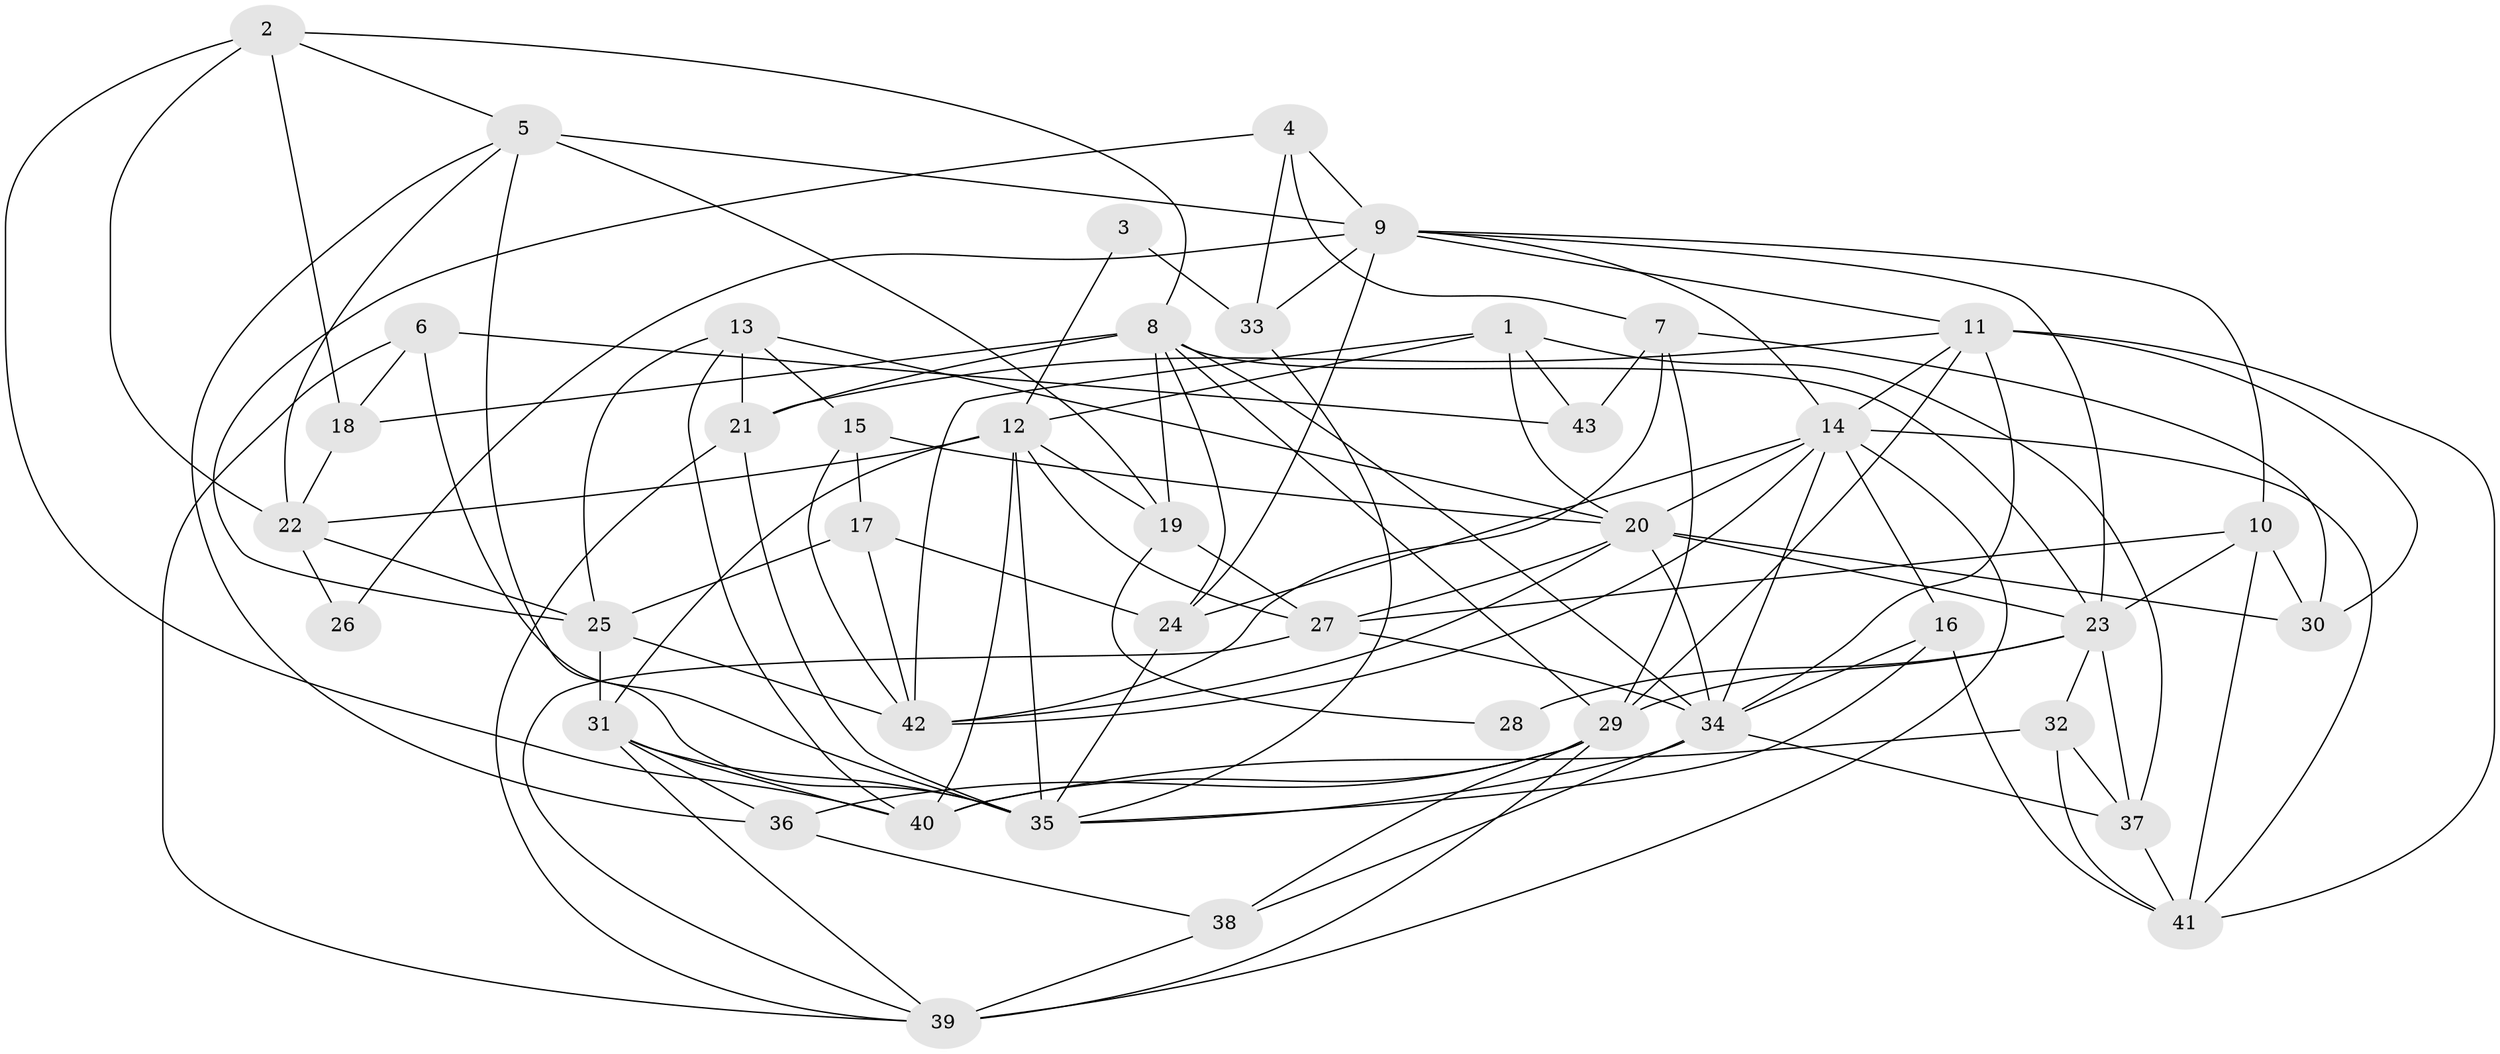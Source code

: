 // original degree distribution, {2: 0.15294117647058825, 3: 0.23529411764705882, 5: 0.2, 8: 0.023529411764705882, 4: 0.2823529411764706, 6: 0.07058823529411765, 7: 0.03529411764705882}
// Generated by graph-tools (version 1.1) at 2025/02/03/09/25 03:02:07]
// undirected, 43 vertices, 119 edges
graph export_dot {
graph [start="1"]
  node [color=gray90,style=filled];
  1;
  2;
  3;
  4;
  5;
  6;
  7;
  8;
  9;
  10;
  11;
  12;
  13;
  14;
  15;
  16;
  17;
  18;
  19;
  20;
  21;
  22;
  23;
  24;
  25;
  26;
  27;
  28;
  29;
  30;
  31;
  32;
  33;
  34;
  35;
  36;
  37;
  38;
  39;
  40;
  41;
  42;
  43;
  1 -- 12 [weight=1.0];
  1 -- 20 [weight=1.0];
  1 -- 37 [weight=1.0];
  1 -- 42 [weight=1.0];
  1 -- 43 [weight=1.0];
  2 -- 5 [weight=1.0];
  2 -- 8 [weight=1.0];
  2 -- 18 [weight=1.0];
  2 -- 22 [weight=1.0];
  2 -- 40 [weight=1.0];
  3 -- 12 [weight=1.0];
  3 -- 33 [weight=1.0];
  4 -- 7 [weight=1.0];
  4 -- 9 [weight=1.0];
  4 -- 25 [weight=1.0];
  4 -- 33 [weight=1.0];
  5 -- 9 [weight=2.0];
  5 -- 19 [weight=1.0];
  5 -- 22 [weight=1.0];
  5 -- 35 [weight=1.0];
  5 -- 36 [weight=1.0];
  6 -- 18 [weight=1.0];
  6 -- 35 [weight=1.0];
  6 -- 39 [weight=1.0];
  6 -- 43 [weight=1.0];
  7 -- 29 [weight=1.0];
  7 -- 30 [weight=1.0];
  7 -- 42 [weight=1.0];
  7 -- 43 [weight=1.0];
  8 -- 18 [weight=1.0];
  8 -- 19 [weight=1.0];
  8 -- 21 [weight=1.0];
  8 -- 23 [weight=1.0];
  8 -- 24 [weight=1.0];
  8 -- 29 [weight=1.0];
  8 -- 34 [weight=1.0];
  9 -- 10 [weight=1.0];
  9 -- 11 [weight=1.0];
  9 -- 14 [weight=1.0];
  9 -- 23 [weight=1.0];
  9 -- 24 [weight=1.0];
  9 -- 26 [weight=1.0];
  9 -- 33 [weight=1.0];
  10 -- 23 [weight=2.0];
  10 -- 27 [weight=1.0];
  10 -- 30 [weight=1.0];
  10 -- 41 [weight=1.0];
  11 -- 14 [weight=1.0];
  11 -- 21 [weight=1.0];
  11 -- 29 [weight=1.0];
  11 -- 30 [weight=1.0];
  11 -- 34 [weight=1.0];
  11 -- 41 [weight=1.0];
  12 -- 19 [weight=1.0];
  12 -- 22 [weight=1.0];
  12 -- 27 [weight=1.0];
  12 -- 31 [weight=1.0];
  12 -- 35 [weight=1.0];
  12 -- 40 [weight=1.0];
  13 -- 15 [weight=1.0];
  13 -- 20 [weight=1.0];
  13 -- 21 [weight=1.0];
  13 -- 25 [weight=1.0];
  13 -- 40 [weight=1.0];
  14 -- 16 [weight=1.0];
  14 -- 20 [weight=1.0];
  14 -- 24 [weight=1.0];
  14 -- 34 [weight=1.0];
  14 -- 39 [weight=2.0];
  14 -- 41 [weight=1.0];
  14 -- 42 [weight=1.0];
  15 -- 17 [weight=1.0];
  15 -- 20 [weight=1.0];
  15 -- 42 [weight=1.0];
  16 -- 34 [weight=1.0];
  16 -- 35 [weight=1.0];
  16 -- 41 [weight=1.0];
  17 -- 24 [weight=1.0];
  17 -- 25 [weight=2.0];
  17 -- 42 [weight=1.0];
  18 -- 22 [weight=1.0];
  19 -- 27 [weight=1.0];
  19 -- 28 [weight=1.0];
  20 -- 23 [weight=1.0];
  20 -- 27 [weight=1.0];
  20 -- 30 [weight=2.0];
  20 -- 34 [weight=1.0];
  20 -- 42 [weight=1.0];
  21 -- 35 [weight=1.0];
  21 -- 39 [weight=1.0];
  22 -- 25 [weight=1.0];
  22 -- 26 [weight=1.0];
  23 -- 28 [weight=2.0];
  23 -- 29 [weight=1.0];
  23 -- 32 [weight=1.0];
  23 -- 37 [weight=1.0];
  24 -- 35 [weight=1.0];
  25 -- 31 [weight=1.0];
  25 -- 42 [weight=1.0];
  27 -- 34 [weight=1.0];
  27 -- 39 [weight=1.0];
  29 -- 36 [weight=1.0];
  29 -- 38 [weight=1.0];
  29 -- 39 [weight=1.0];
  29 -- 40 [weight=1.0];
  31 -- 35 [weight=1.0];
  31 -- 36 [weight=1.0];
  31 -- 39 [weight=1.0];
  31 -- 40 [weight=1.0];
  32 -- 37 [weight=1.0];
  32 -- 40 [weight=1.0];
  32 -- 41 [weight=1.0];
  33 -- 35 [weight=1.0];
  34 -- 35 [weight=1.0];
  34 -- 37 [weight=1.0];
  34 -- 38 [weight=1.0];
  36 -- 38 [weight=1.0];
  37 -- 41 [weight=1.0];
  38 -- 39 [weight=1.0];
}
